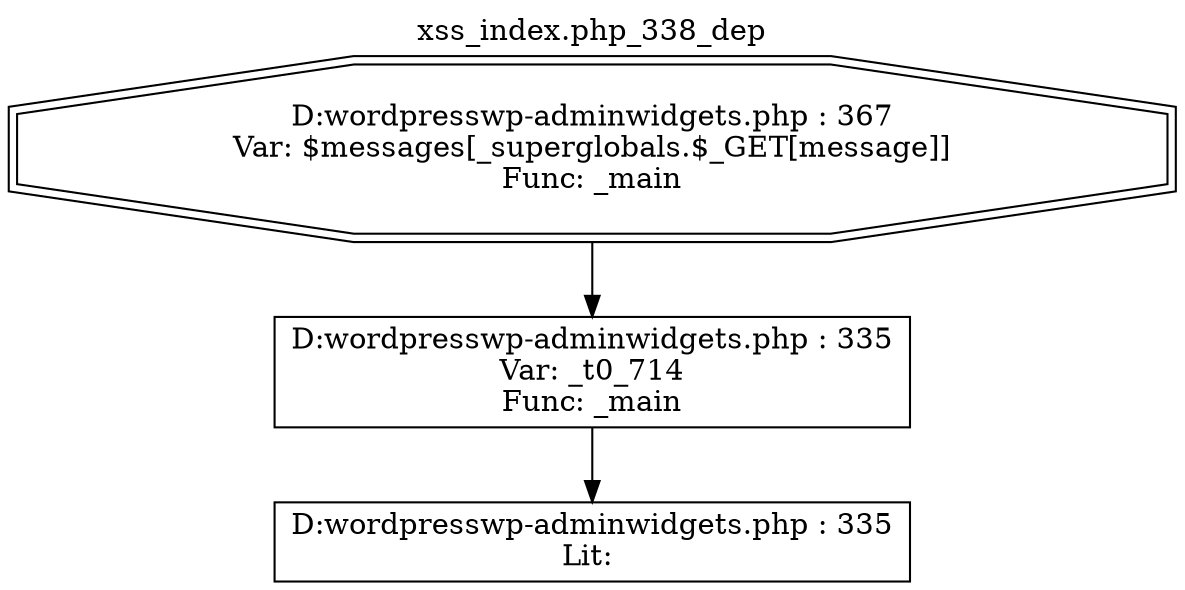 digraph cfg {
  label="xss_index.php_338_dep";
  labelloc=t;
  n1 [shape=doubleoctagon, label="D:\wordpress\wp-admin\widgets.php : 367\nVar: $messages[_superglobals.$_GET[message]]\nFunc: _main\n"];
  n2 [shape=box, label="D:\wordpress\wp-admin\widgets.php : 335\nVar: _t0_714\nFunc: _main\n"];
  n3 [shape=box, label="D:\wordpress\wp-admin\widgets.php : 335\nLit: \n"];
  n2 -> n3;
  n1 -> n2;
}
